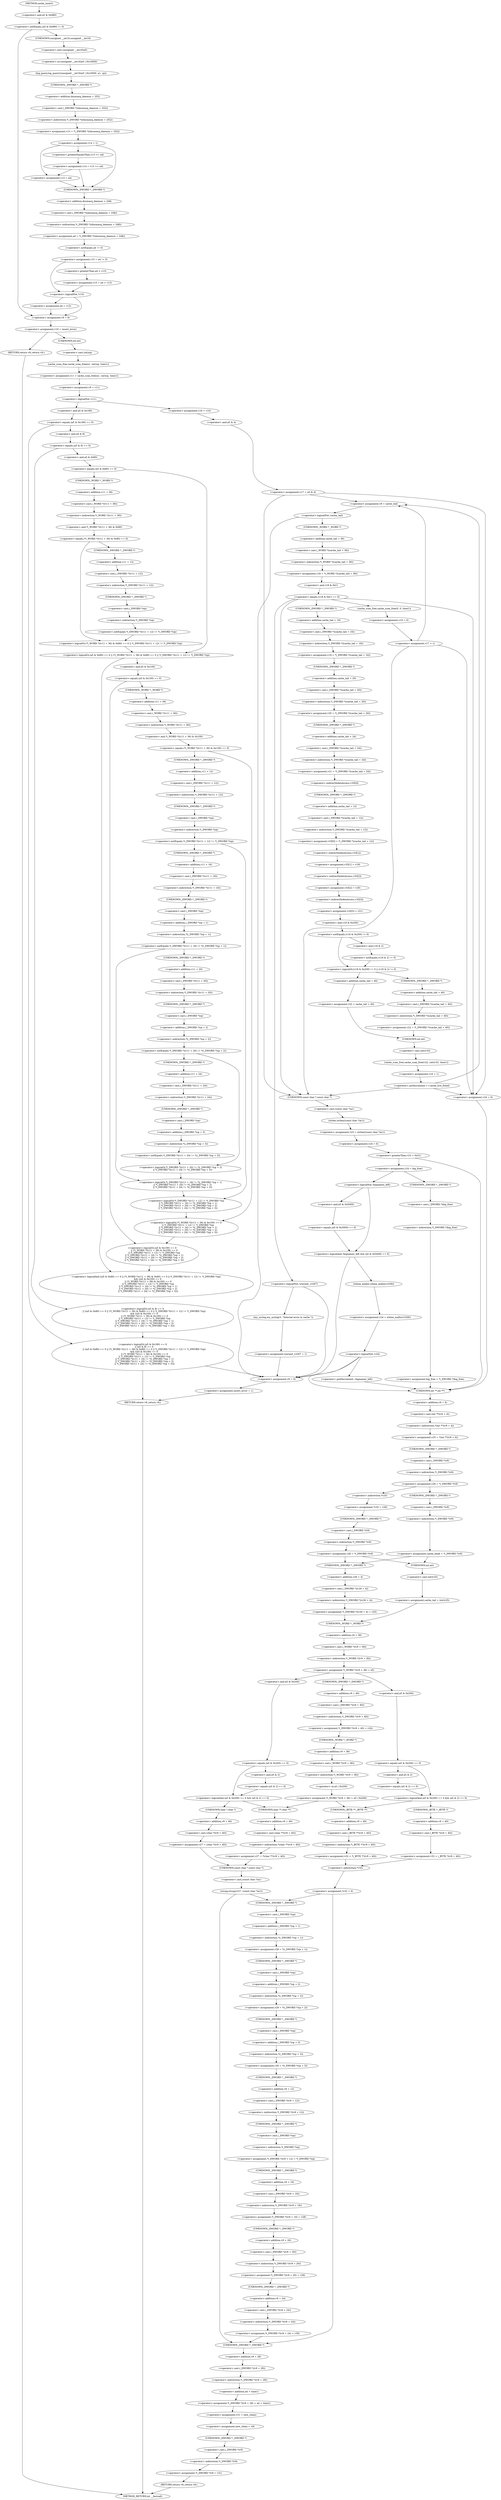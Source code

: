 digraph cache_insert {  
"1000157" [label = "(<operator>.notEquals,(a5 & 0x980) != 0)" ]
"1000158" [label = "(<operator>.and,a5 & 0x980)" ]
"1000163" [label = "(log_query,log_query((unsigned __int16)a5 | 0x10000, a1, cp))" ]
"1000164" [label = "(<operator>.or,(unsigned __int16)a5 | 0x10000)" ]
"1000165" [label = "(<operator>.cast,(unsigned __int16)a5)" ]
"1000166" [label = "(UNKNOWN,unsigned __int16,unsigned __int16)" ]
"1000171" [label = "(<operator>.assignment,v13 = *(_DWORD *)(dnsmasq_daemon + 252))" ]
"1000173" [label = "(<operator>.indirection,*(_DWORD *)(dnsmasq_daemon + 252))" ]
"1000174" [label = "(<operator>.cast,(_DWORD *)(dnsmasq_daemon + 252))" ]
"1000175" [label = "(UNKNOWN,_DWORD *,_DWORD *)" ]
"1000176" [label = "(<operator>.addition,dnsmasq_daemon + 252)" ]
"1000179" [label = "(<operator>.assignment,v14 = 1)" ]
"1000184" [label = "(<operator>.assignment,v14 = v13 >= a4)" ]
"1000186" [label = "(<operator>.greaterEqualsThan,v13 >= a4)" ]
"1000191" [label = "(<operator>.assignment,v13 = a4)" ]
"1000194" [label = "(<operator>.assignment,a4 = *(_DWORD *)(dnsmasq_daemon + 248))" ]
"1000196" [label = "(<operator>.indirection,*(_DWORD *)(dnsmasq_daemon + 248))" ]
"1000197" [label = "(<operator>.cast,(_DWORD *)(dnsmasq_daemon + 248))" ]
"1000198" [label = "(UNKNOWN,_DWORD *,_DWORD *)" ]
"1000199" [label = "(<operator>.addition,dnsmasq_daemon + 248)" ]
"1000202" [label = "(<operator>.assignment,v15 = a4 != 0)" ]
"1000204" [label = "(<operator>.notEquals,a4 != 0)" ]
"1000209" [label = "(<operator>.assignment,v15 = a4 > v13)" ]
"1000211" [label = "(<operator>.greaterThan,a4 > v13)" ]
"1000215" [label = "(<operator>.logicalNot,!v15)" ]
"1000217" [label = "(<operator>.assignment,a4 = v13)" ]
"1000220" [label = "(<operator>.assignment,v9 = 0)" ]
"1000223" [label = "(<operator>.assignment,v10 = insert_error)" ]
"1000228" [label = "(RETURN,return v9;,return v9;)" ]
"1000230" [label = "(<operator>.assignment,v11 = cache_scan_free(a1, (int)cp, time1))" ]
"1000232" [label = "(cache_scan_free,cache_scan_free(a1, (int)cp, time1))" ]
"1000234" [label = "(<operator>.cast,(int)cp)" ]
"1000235" [label = "(UNKNOWN,int,int)" ]
"1000238" [label = "(<operator>.assignment,v9 = v11)" ]
"1000242" [label = "(<operator>.logicalNot,!v11)" ]
"1000245" [label = "(<operator>.assignment,v16 = v10)" ]
"1000248" [label = "(<operator>.assignment,v17 = a5 & 4)" ]
"1000250" [label = "(<operator>.and,a5 & 4)" ]
"1000256" [label = "(<operator>.assignment,v9 = cache_tail)" ]
"1000260" [label = "(<operator>.logicalNot,!cache_tail)" ]
"1000263" [label = "(<operator>.assignment,v18 = *(_WORD *)(cache_tail + 36))" ]
"1000265" [label = "(<operator>.indirection,*(_WORD *)(cache_tail + 36))" ]
"1000266" [label = "(<operator>.cast,(_WORD *)(cache_tail + 36))" ]
"1000267" [label = "(UNKNOWN,_WORD *,_WORD *)" ]
"1000268" [label = "(<operator>.addition,cache_tail + 36)" ]
"1000272" [label = "(<operator>.equals,(v18 & 0xC) == 0)" ]
"1000273" [label = "(<operator>.and,v18 & 0xC)" ]
"1000282" [label = "(<operator>.logicalNot,!warned_12267)" ]
"1000285" [label = "(my_syslog,my_syslog(3, \"Internal error in cache.\"))" ]
"1000288" [label = "(<operator>.assignment,warned_12267 = 1)" ]
"1000295" [label = "(<operator>.assignment,v19 = *(_DWORD *)(cache_tail + 16))" ]
"1000297" [label = "(<operator>.indirection,*(_DWORD *)(cache_tail + 16))" ]
"1000298" [label = "(<operator>.cast,(_DWORD *)(cache_tail + 16))" ]
"1000299" [label = "(UNKNOWN,_DWORD *,_DWORD *)" ]
"1000300" [label = "(<operator>.addition,cache_tail + 16)" ]
"1000303" [label = "(<operator>.assignment,v20 = *(_DWORD *)(cache_tail + 20))" ]
"1000305" [label = "(<operator>.indirection,*(_DWORD *)(cache_tail + 20))" ]
"1000306" [label = "(<operator>.cast,(_DWORD *)(cache_tail + 20))" ]
"1000307" [label = "(UNKNOWN,_DWORD *,_DWORD *)" ]
"1000308" [label = "(<operator>.addition,cache_tail + 20)" ]
"1000311" [label = "(<operator>.assignment,v21 = *(_DWORD *)(cache_tail + 24))" ]
"1000313" [label = "(<operator>.indirection,*(_DWORD *)(cache_tail + 24))" ]
"1000314" [label = "(<operator>.cast,(_DWORD *)(cache_tail + 24))" ]
"1000315" [label = "(UNKNOWN,_DWORD *,_DWORD *)" ]
"1000316" [label = "(<operator>.addition,cache_tail + 24)" ]
"1000319" [label = "(<operator>.assignment,v33[0] = *(_DWORD *)(cache_tail + 12))" ]
"1000320" [label = "(<operator>.indirectIndexAccess,v33[0])" ]
"1000323" [label = "(<operator>.indirection,*(_DWORD *)(cache_tail + 12))" ]
"1000324" [label = "(<operator>.cast,(_DWORD *)(cache_tail + 12))" ]
"1000325" [label = "(UNKNOWN,_DWORD *,_DWORD *)" ]
"1000326" [label = "(<operator>.addition,cache_tail + 12)" ]
"1000329" [label = "(<operator>.assignment,v33[1] = v19)" ]
"1000330" [label = "(<operator>.indirectIndexAccess,v33[1])" ]
"1000334" [label = "(<operator>.assignment,v33[2] = v20)" ]
"1000335" [label = "(<operator>.indirectIndexAccess,v33[2])" ]
"1000339" [label = "(<operator>.assignment,v33[3] = v21)" ]
"1000340" [label = "(<operator>.indirectIndexAccess,v33[3])" ]
"1000345" [label = "(<operator>.logicalOr,(v18 & 0x200) != 0 || (v18 & 2) != 0)" ]
"1000346" [label = "(<operator>.notEquals,(v18 & 0x200) != 0)" ]
"1000347" [label = "(<operator>.and,v18 & 0x200)" ]
"1000351" [label = "(<operator>.notEquals,(v18 & 2) != 0)" ]
"1000352" [label = "(<operator>.and,v18 & 2)" ]
"1000356" [label = "(<operator>.assignment,v22 = *(_DWORD *)(cache_tail + 40))" ]
"1000358" [label = "(<operator>.indirection,*(_DWORD *)(cache_tail + 40))" ]
"1000359" [label = "(<operator>.cast,(_DWORD *)(cache_tail + 40))" ]
"1000360" [label = "(UNKNOWN,_DWORD *,_DWORD *)" ]
"1000361" [label = "(<operator>.addition,cache_tail + 40)" ]
"1000365" [label = "(<operator>.assignment,v22 = cache_tail + 40)" ]
"1000367" [label = "(<operator>.addition,cache_tail + 40)" ]
"1000370" [label = "(cache_scan_free,cache_scan_free(v22, (int)v33, time1))" ]
"1000372" [label = "(<operator>.cast,(int)v33)" ]
"1000373" [label = "(UNKNOWN,int,int)" ]
"1000376" [label = "(<operator>.assignment,v16 = 1)" ]
"1000379" [label = "(<operator>.preIncrement,++cache_live_freed)" ]
"1000383" [label = "(cache_scan_free,cache_scan_free(0, 0, time1))" ]
"1000387" [label = "(<operator>.assignment,v16 = 0)" ]
"1000390" [label = "(<operator>.assignment,v17 = 1)" ]
"1000396" [label = "(<operator>.assignment,v23 = strlen((const char *)a1))" ]
"1000398" [label = "(strlen,strlen((const char *)a1))" ]
"1000399" [label = "(<operator>.cast,(const char *)a1)" ]
"1000400" [label = "(UNKNOWN,const char *,const char *)" ]
"1000402" [label = "(<operator>.assignment,v24 = 0)" ]
"1000406" [label = "(<operator>.greaterThan,v23 > 0x31)" ]
"1000410" [label = "(<operator>.assignment,v24 = big_free)" ]
"1000416" [label = "(<operator>.assignment,big_free = *(_DWORD *)big_free)" ]
"1000418" [label = "(<operator>.indirection,*(_DWORD *)big_free)" ]
"1000419" [label = "(<operator>.cast,(_DWORD *)big_free)" ]
"1000420" [label = "(UNKNOWN,_DWORD *,_DWORD *)" ]
"1000425" [label = "(<operator>.logicalAnd,!bignames_left && (a5 & 0x5000) == 0)" ]
"1000426" [label = "(<operator>.logicalNot,!bignames_left)" ]
"1000428" [label = "(<operator>.equals,(a5 & 0x5000) == 0)" ]
"1000429" [label = "(<operator>.and,a5 & 0x5000)" ]
"1000434" [label = "(<operator>.assignment,v24 = whine_malloc(1028))" ]
"1000436" [label = "(whine_malloc,whine_malloc(1028))" ]
"1000439" [label = "(<operator>.logicalNot,!v24)" ]
"1000444" [label = "(<operator>.preDecrement,--bignames_left)" ]
"1000448" [label = "(<operator>.assignment,v24 = 0)" ]
"1000451" [label = "(<operator>.assignment,v25 = *(int **)(v9 + 4))" ]
"1000453" [label = "(<operator>.indirection,*(int **)(v9 + 4))" ]
"1000454" [label = "(<operator>.cast,(int **)(v9 + 4))" ]
"1000455" [label = "(UNKNOWN,int **,int **)" ]
"1000456" [label = "(<operator>.addition,v9 + 4)" ]
"1000459" [label = "(<operator>.assignment,v26 = *(_DWORD *)v9)" ]
"1000461" [label = "(<operator>.indirection,*(_DWORD *)v9)" ]
"1000462" [label = "(<operator>.cast,(_DWORD *)v9)" ]
"1000463" [label = "(UNKNOWN,_DWORD *,_DWORD *)" ]
"1000468" [label = "(<operator>.assignment,*v25 = v26)" ]
"1000469" [label = "(<operator>.indirection,*v25)" ]
"1000472" [label = "(<operator>.assignment,v26 = *(_DWORD *)v9)" ]
"1000474" [label = "(<operator>.indirection,*(_DWORD *)v9)" ]
"1000475" [label = "(<operator>.cast,(_DWORD *)v9)" ]
"1000476" [label = "(UNKNOWN,_DWORD *,_DWORD *)" ]
"1000480" [label = "(<operator>.assignment,cache_head = *(_DWORD *)v9)" ]
"1000482" [label = "(<operator>.indirection,*(_DWORD *)v9)" ]
"1000483" [label = "(<operator>.cast,(_DWORD *)v9)" ]
"1000484" [label = "(UNKNOWN,_DWORD *,_DWORD *)" ]
"1000488" [label = "(<operator>.assignment,*(_DWORD *)(v26 + 4) = v25)" ]
"1000489" [label = "(<operator>.indirection,*(_DWORD *)(v26 + 4))" ]
"1000490" [label = "(<operator>.cast,(_DWORD *)(v26 + 4))" ]
"1000491" [label = "(UNKNOWN,_DWORD *,_DWORD *)" ]
"1000492" [label = "(<operator>.addition,v26 + 4)" ]
"1000497" [label = "(<operator>.assignment,cache_tail = (int)v25)" ]
"1000499" [label = "(<operator>.cast,(int)v25)" ]
"1000500" [label = "(UNKNOWN,int,int)" ]
"1000502" [label = "(<operator>.assignment,*(_WORD *)(v9 + 36) = a5)" ]
"1000503" [label = "(<operator>.indirection,*(_WORD *)(v9 + 36))" ]
"1000504" [label = "(<operator>.cast,(_WORD *)(v9 + 36))" ]
"1000505" [label = "(UNKNOWN,_WORD *,_WORD *)" ]
"1000506" [label = "(<operator>.addition,v9 + 36)" ]
"1000513" [label = "(<operator>.assignment,*(_DWORD *)(v9 + 40) = v24)" ]
"1000514" [label = "(<operator>.indirection,*(_DWORD *)(v9 + 40))" ]
"1000515" [label = "(<operator>.cast,(_DWORD *)(v9 + 40))" ]
"1000516" [label = "(UNKNOWN,_DWORD *,_DWORD *)" ]
"1000517" [label = "(<operator>.addition,v9 + 40)" ]
"1000521" [label = "(<operator>.assignment,*(_WORD *)(v9 + 36) = a5 | 0x200)" ]
"1000522" [label = "(<operator>.indirection,*(_WORD *)(v9 + 36))" ]
"1000523" [label = "(<operator>.cast,(_WORD *)(v9 + 36))" ]
"1000524" [label = "(UNKNOWN,_WORD *,_WORD *)" ]
"1000525" [label = "(<operator>.addition,v9 + 36)" ]
"1000528" [label = "(<operator>.or,a5 | 0x200)" ]
"1000540" [label = "(<operator>.logicalAnd,(a5 & 0x200) == 0 && (a5 & 2) == 0)" ]
"1000541" [label = "(<operator>.equals,(a5 & 0x200) == 0)" ]
"1000542" [label = "(<operator>.and,a5 & 0x200)" ]
"1000546" [label = "(<operator>.equals,(a5 & 2) == 0)" ]
"1000547" [label = "(<operator>.and,a5 & 2)" ]
"1000552" [label = "(<operator>.assignment,v27 = (char *)(v9 + 40))" ]
"1000554" [label = "(<operator>.cast,(char *)(v9 + 40))" ]
"1000555" [label = "(UNKNOWN,char *,char *)" ]
"1000556" [label = "(<operator>.addition,v9 + 40)" ]
"1000561" [label = "(<operator>.assignment,v27 = *(char **)(v9 + 40))" ]
"1000563" [label = "(<operator>.indirection,*(char **)(v9 + 40))" ]
"1000564" [label = "(<operator>.cast,(char **)(v9 + 40))" ]
"1000565" [label = "(UNKNOWN,char **,char **)" ]
"1000566" [label = "(<operator>.addition,v9 + 40)" ]
"1000570" [label = "(strcpy,strcpy(v27, (const char *)a1))" ]
"1000572" [label = "(<operator>.cast,(const char *)a1)" ]
"1000573" [label = "(UNKNOWN,const char *,const char *)" ]
"1000579" [label = "(<operator>.assignment,v28 = *((_DWORD *)cp + 1))" ]
"1000581" [label = "(<operator>.indirection,*((_DWORD *)cp + 1))" ]
"1000582" [label = "(<operator>.addition,(_DWORD *)cp + 1)" ]
"1000583" [label = "(<operator>.cast,(_DWORD *)cp)" ]
"1000584" [label = "(UNKNOWN,_DWORD *,_DWORD *)" ]
"1000587" [label = "(<operator>.assignment,v29 = *((_DWORD *)cp + 2))" ]
"1000589" [label = "(<operator>.indirection,*((_DWORD *)cp + 2))" ]
"1000590" [label = "(<operator>.addition,(_DWORD *)cp + 2)" ]
"1000591" [label = "(<operator>.cast,(_DWORD *)cp)" ]
"1000592" [label = "(UNKNOWN,_DWORD *,_DWORD *)" ]
"1000595" [label = "(<operator>.assignment,v30 = *((_DWORD *)cp + 3))" ]
"1000597" [label = "(<operator>.indirection,*((_DWORD *)cp + 3))" ]
"1000598" [label = "(<operator>.addition,(_DWORD *)cp + 3)" ]
"1000599" [label = "(<operator>.cast,(_DWORD *)cp)" ]
"1000600" [label = "(UNKNOWN,_DWORD *,_DWORD *)" ]
"1000603" [label = "(<operator>.assignment,*(_DWORD *)(v9 + 12) = *(_DWORD *)cp)" ]
"1000604" [label = "(<operator>.indirection,*(_DWORD *)(v9 + 12))" ]
"1000605" [label = "(<operator>.cast,(_DWORD *)(v9 + 12))" ]
"1000606" [label = "(UNKNOWN,_DWORD *,_DWORD *)" ]
"1000607" [label = "(<operator>.addition,v9 + 12)" ]
"1000610" [label = "(<operator>.indirection,*(_DWORD *)cp)" ]
"1000611" [label = "(<operator>.cast,(_DWORD *)cp)" ]
"1000612" [label = "(UNKNOWN,_DWORD *,_DWORD *)" ]
"1000614" [label = "(<operator>.assignment,*(_DWORD *)(v9 + 16) = v28)" ]
"1000615" [label = "(<operator>.indirection,*(_DWORD *)(v9 + 16))" ]
"1000616" [label = "(<operator>.cast,(_DWORD *)(v9 + 16))" ]
"1000617" [label = "(UNKNOWN,_DWORD *,_DWORD *)" ]
"1000618" [label = "(<operator>.addition,v9 + 16)" ]
"1000622" [label = "(<operator>.assignment,*(_DWORD *)(v9 + 20) = v29)" ]
"1000623" [label = "(<operator>.indirection,*(_DWORD *)(v9 + 20))" ]
"1000624" [label = "(<operator>.cast,(_DWORD *)(v9 + 20))" ]
"1000625" [label = "(UNKNOWN,_DWORD *,_DWORD *)" ]
"1000626" [label = "(<operator>.addition,v9 + 20)" ]
"1000630" [label = "(<operator>.assignment,*(_DWORD *)(v9 + 24) = v30)" ]
"1000631" [label = "(<operator>.indirection,*(_DWORD *)(v9 + 24))" ]
"1000632" [label = "(<operator>.cast,(_DWORD *)(v9 + 24))" ]
"1000633" [label = "(UNKNOWN,_DWORD *,_DWORD *)" ]
"1000634" [label = "(<operator>.addition,v9 + 24)" ]
"1000638" [label = "(<operator>.assignment,*(_DWORD *)(v9 + 28) = a4 + time1)" ]
"1000639" [label = "(<operator>.indirection,*(_DWORD *)(v9 + 28))" ]
"1000640" [label = "(<operator>.cast,(_DWORD *)(v9 + 28))" ]
"1000641" [label = "(UNKNOWN,_DWORD *,_DWORD *)" ]
"1000642" [label = "(<operator>.addition,v9 + 28)" ]
"1000645" [label = "(<operator>.addition,a4 + time1)" ]
"1000648" [label = "(<operator>.assignment,v31 = new_chain)" ]
"1000651" [label = "(<operator>.assignment,new_chain = v9)" ]
"1000654" [label = "(<operator>.assignment,*(_DWORD *)v9 = v31)" ]
"1000655" [label = "(<operator>.indirection,*(_DWORD *)v9)" ]
"1000656" [label = "(<operator>.cast,(_DWORD *)v9)" ]
"1000657" [label = "(UNKNOWN,_DWORD *,_DWORD *)" ]
"1000660" [label = "(RETURN,return v9;,return v9;)" ]
"1000663" [label = "(<operator>.logicalAnd,(a5 & 0x200) == 0 && (a5 & 2) == 0)" ]
"1000664" [label = "(<operator>.equals,(a5 & 0x200) == 0)" ]
"1000665" [label = "(<operator>.and,a5 & 0x200)" ]
"1000669" [label = "(<operator>.equals,(a5 & 2) == 0)" ]
"1000670" [label = "(<operator>.and,a5 & 2)" ]
"1000675" [label = "(<operator>.assignment,v32 = (_BYTE *)(v9 + 40))" ]
"1000677" [label = "(<operator>.cast,(_BYTE *)(v9 + 40))" ]
"1000678" [label = "(UNKNOWN,_BYTE *,_BYTE *)" ]
"1000679" [label = "(<operator>.addition,v9 + 40)" ]
"1000683" [label = "(<operator>.assignment,*v32 = 0)" ]
"1000684" [label = "(<operator>.indirection,*v32)" ]
"1000688" [label = "(<operator>.assignment,v32 = *(_BYTE **)(v9 + 40))" ]
"1000690" [label = "(<operator>.indirection,*(_BYTE **)(v9 + 40))" ]
"1000691" [label = "(<operator>.cast,(_BYTE **)(v9 + 40))" ]
"1000692" [label = "(UNKNOWN,_BYTE **,_BYTE **)" ]
"1000693" [label = "(<operator>.addition,v9 + 40)" ]
"1000698" [label = "(<operator>.logicalOr,(a5 & 0x180) == 0\n    || (a5 & 8) == 0\n    || ((a5 & 0x80) == 0 || (*(_WORD *)(v11 + 36) & 0x80) == 0 || *(_DWORD *)(v11 + 12) != *(_DWORD *)cp)\n    && ((a5 & 0x100) == 0\n     || (*(_WORD *)(v11 + 36) & 0x100) == 0\n     || *(_DWORD *)(v11 + 12) != *(_DWORD *)cp\n     || *(_DWORD *)(v11 + 16) != *((_DWORD *)cp + 1)\n     || *(_DWORD *)(v11 + 20) != *((_DWORD *)cp + 2)\n     || *(_DWORD *)(v11 + 24) != *((_DWORD *)cp + 3)))" ]
"1000699" [label = "(<operator>.equals,(a5 & 0x180) == 0)" ]
"1000700" [label = "(<operator>.and,a5 & 0x180)" ]
"1000704" [label = "(<operator>.logicalOr,(a5 & 8) == 0\n    || ((a5 & 0x80) == 0 || (*(_WORD *)(v11 + 36) & 0x80) == 0 || *(_DWORD *)(v11 + 12) != *(_DWORD *)cp)\n    && ((a5 & 0x100) == 0\n     || (*(_WORD *)(v11 + 36) & 0x100) == 0\n     || *(_DWORD *)(v11 + 12) != *(_DWORD *)cp\n     || *(_DWORD *)(v11 + 16) != *((_DWORD *)cp + 1)\n     || *(_DWORD *)(v11 + 20) != *((_DWORD *)cp + 2)\n     || *(_DWORD *)(v11 + 24) != *((_DWORD *)cp + 3)))" ]
"1000705" [label = "(<operator>.equals,(a5 & 8) == 0)" ]
"1000706" [label = "(<operator>.and,a5 & 8)" ]
"1000710" [label = "(<operator>.logicalAnd,((a5 & 0x80) == 0 || (*(_WORD *)(v11 + 36) & 0x80) == 0 || *(_DWORD *)(v11 + 12) != *(_DWORD *)cp)\n    && ((a5 & 0x100) == 0\n     || (*(_WORD *)(v11 + 36) & 0x100) == 0\n     || *(_DWORD *)(v11 + 12) != *(_DWORD *)cp\n     || *(_DWORD *)(v11 + 16) != *((_DWORD *)cp + 1)\n     || *(_DWORD *)(v11 + 20) != *((_DWORD *)cp + 2)\n     || *(_DWORD *)(v11 + 24) != *((_DWORD *)cp + 3)))" ]
"1000711" [label = "(<operator>.logicalOr,(a5 & 0x80) == 0 || (*(_WORD *)(v11 + 36) & 0x80) == 0 || *(_DWORD *)(v11 + 12) != *(_DWORD *)cp)" ]
"1000712" [label = "(<operator>.equals,(a5 & 0x80) == 0)" ]
"1000713" [label = "(<operator>.and,a5 & 0x80)" ]
"1000717" [label = "(<operator>.logicalOr,(*(_WORD *)(v11 + 36) & 0x80) == 0 || *(_DWORD *)(v11 + 12) != *(_DWORD *)cp)" ]
"1000718" [label = "(<operator>.equals,(*(_WORD *)(v11 + 36) & 0x80) == 0)" ]
"1000719" [label = "(<operator>.and,*(_WORD *)(v11 + 36) & 0x80)" ]
"1000720" [label = "(<operator>.indirection,*(_WORD *)(v11 + 36))" ]
"1000721" [label = "(<operator>.cast,(_WORD *)(v11 + 36))" ]
"1000722" [label = "(UNKNOWN,_WORD *,_WORD *)" ]
"1000723" [label = "(<operator>.addition,v11 + 36)" ]
"1000728" [label = "(<operator>.notEquals,*(_DWORD *)(v11 + 12) != *(_DWORD *)cp)" ]
"1000729" [label = "(<operator>.indirection,*(_DWORD *)(v11 + 12))" ]
"1000730" [label = "(<operator>.cast,(_DWORD *)(v11 + 12))" ]
"1000731" [label = "(UNKNOWN,_DWORD *,_DWORD *)" ]
"1000732" [label = "(<operator>.addition,v11 + 12)" ]
"1000735" [label = "(<operator>.indirection,*(_DWORD *)cp)" ]
"1000736" [label = "(<operator>.cast,(_DWORD *)cp)" ]
"1000737" [label = "(UNKNOWN,_DWORD *,_DWORD *)" ]
"1000739" [label = "(<operator>.logicalOr,(a5 & 0x100) == 0\n     || (*(_WORD *)(v11 + 36) & 0x100) == 0\n     || *(_DWORD *)(v11 + 12) != *(_DWORD *)cp\n     || *(_DWORD *)(v11 + 16) != *((_DWORD *)cp + 1)\n     || *(_DWORD *)(v11 + 20) != *((_DWORD *)cp + 2)\n     || *(_DWORD *)(v11 + 24) != *((_DWORD *)cp + 3))" ]
"1000740" [label = "(<operator>.equals,(a5 & 0x100) == 0)" ]
"1000741" [label = "(<operator>.and,a5 & 0x100)" ]
"1000745" [label = "(<operator>.logicalOr,(*(_WORD *)(v11 + 36) & 0x100) == 0\n     || *(_DWORD *)(v11 + 12) != *(_DWORD *)cp\n     || *(_DWORD *)(v11 + 16) != *((_DWORD *)cp + 1)\n     || *(_DWORD *)(v11 + 20) != *((_DWORD *)cp + 2)\n     || *(_DWORD *)(v11 + 24) != *((_DWORD *)cp + 3))" ]
"1000746" [label = "(<operator>.equals,(*(_WORD *)(v11 + 36) & 0x100) == 0)" ]
"1000747" [label = "(<operator>.and,*(_WORD *)(v11 + 36) & 0x100)" ]
"1000748" [label = "(<operator>.indirection,*(_WORD *)(v11 + 36))" ]
"1000749" [label = "(<operator>.cast,(_WORD *)(v11 + 36))" ]
"1000750" [label = "(UNKNOWN,_WORD *,_WORD *)" ]
"1000751" [label = "(<operator>.addition,v11 + 36)" ]
"1000756" [label = "(<operator>.logicalOr,*(_DWORD *)(v11 + 12) != *(_DWORD *)cp\n     || *(_DWORD *)(v11 + 16) != *((_DWORD *)cp + 1)\n     || *(_DWORD *)(v11 + 20) != *((_DWORD *)cp + 2)\n     || *(_DWORD *)(v11 + 24) != *((_DWORD *)cp + 3))" ]
"1000757" [label = "(<operator>.notEquals,*(_DWORD *)(v11 + 12) != *(_DWORD *)cp)" ]
"1000758" [label = "(<operator>.indirection,*(_DWORD *)(v11 + 12))" ]
"1000759" [label = "(<operator>.cast,(_DWORD *)(v11 + 12))" ]
"1000760" [label = "(UNKNOWN,_DWORD *,_DWORD *)" ]
"1000761" [label = "(<operator>.addition,v11 + 12)" ]
"1000764" [label = "(<operator>.indirection,*(_DWORD *)cp)" ]
"1000765" [label = "(<operator>.cast,(_DWORD *)cp)" ]
"1000766" [label = "(UNKNOWN,_DWORD *,_DWORD *)" ]
"1000768" [label = "(<operator>.logicalOr,*(_DWORD *)(v11 + 16) != *((_DWORD *)cp + 1)\n     || *(_DWORD *)(v11 + 20) != *((_DWORD *)cp + 2)\n     || *(_DWORD *)(v11 + 24) != *((_DWORD *)cp + 3))" ]
"1000769" [label = "(<operator>.notEquals,*(_DWORD *)(v11 + 16) != *((_DWORD *)cp + 1))" ]
"1000770" [label = "(<operator>.indirection,*(_DWORD *)(v11 + 16))" ]
"1000771" [label = "(<operator>.cast,(_DWORD *)(v11 + 16))" ]
"1000772" [label = "(UNKNOWN,_DWORD *,_DWORD *)" ]
"1000773" [label = "(<operator>.addition,v11 + 16)" ]
"1000776" [label = "(<operator>.indirection,*((_DWORD *)cp + 1))" ]
"1000777" [label = "(<operator>.addition,(_DWORD *)cp + 1)" ]
"1000778" [label = "(<operator>.cast,(_DWORD *)cp)" ]
"1000779" [label = "(UNKNOWN,_DWORD *,_DWORD *)" ]
"1000782" [label = "(<operator>.logicalOr,*(_DWORD *)(v11 + 20) != *((_DWORD *)cp + 2)\n     || *(_DWORD *)(v11 + 24) != *((_DWORD *)cp + 3))" ]
"1000783" [label = "(<operator>.notEquals,*(_DWORD *)(v11 + 20) != *((_DWORD *)cp + 2))" ]
"1000784" [label = "(<operator>.indirection,*(_DWORD *)(v11 + 20))" ]
"1000785" [label = "(<operator>.cast,(_DWORD *)(v11 + 20))" ]
"1000786" [label = "(UNKNOWN,_DWORD *,_DWORD *)" ]
"1000787" [label = "(<operator>.addition,v11 + 20)" ]
"1000790" [label = "(<operator>.indirection,*((_DWORD *)cp + 2))" ]
"1000791" [label = "(<operator>.addition,(_DWORD *)cp + 2)" ]
"1000792" [label = "(<operator>.cast,(_DWORD *)cp)" ]
"1000793" [label = "(UNKNOWN,_DWORD *,_DWORD *)" ]
"1000796" [label = "(<operator>.notEquals,*(_DWORD *)(v11 + 24) != *((_DWORD *)cp + 3))" ]
"1000797" [label = "(<operator>.indirection,*(_DWORD *)(v11 + 24))" ]
"1000798" [label = "(<operator>.cast,(_DWORD *)(v11 + 24))" ]
"1000799" [label = "(UNKNOWN,_DWORD *,_DWORD *)" ]
"1000800" [label = "(<operator>.addition,v11 + 24)" ]
"1000803" [label = "(<operator>.indirection,*((_DWORD *)cp + 3))" ]
"1000804" [label = "(<operator>.addition,(_DWORD *)cp + 3)" ]
"1000805" [label = "(<operator>.cast,(_DWORD *)cp)" ]
"1000806" [label = "(UNKNOWN,_DWORD *,_DWORD *)" ]
"1000811" [label = "(<operator>.assignment,v9 = 0)" ]
"1000814" [label = "(<operator>.assignment,insert_error = 1)" ]
"1000817" [label = "(RETURN,return v9;,return v9;)" ]
"1000125" [label = "(METHOD,cache_insert)" ]
"1000819" [label = "(METHOD_RETURN,int __fastcall)" ]
  "1000157" -> "1000166" 
  "1000157" -> "1000220" 
  "1000158" -> "1000157" 
  "1000163" -> "1000175" 
  "1000164" -> "1000163" 
  "1000165" -> "1000164" 
  "1000166" -> "1000165" 
  "1000171" -> "1000179" 
  "1000173" -> "1000171" 
  "1000174" -> "1000173" 
  "1000175" -> "1000176" 
  "1000176" -> "1000174" 
  "1000179" -> "1000186" 
  "1000179" -> "1000191" 
  "1000179" -> "1000198" 
  "1000184" -> "1000191" 
  "1000184" -> "1000198" 
  "1000186" -> "1000184" 
  "1000191" -> "1000198" 
  "1000194" -> "1000204" 
  "1000196" -> "1000194" 
  "1000197" -> "1000196" 
  "1000198" -> "1000199" 
  "1000199" -> "1000197" 
  "1000202" -> "1000211" 
  "1000202" -> "1000215" 
  "1000204" -> "1000202" 
  "1000209" -> "1000215" 
  "1000211" -> "1000209" 
  "1000215" -> "1000217" 
  "1000215" -> "1000220" 
  "1000217" -> "1000220" 
  "1000220" -> "1000223" 
  "1000223" -> "1000228" 
  "1000223" -> "1000235" 
  "1000228" -> "1000819" 
  "1000230" -> "1000238" 
  "1000232" -> "1000230" 
  "1000234" -> "1000232" 
  "1000235" -> "1000234" 
  "1000238" -> "1000242" 
  "1000242" -> "1000245" 
  "1000242" -> "1000700" 
  "1000245" -> "1000250" 
  "1000248" -> "1000256" 
  "1000248" -> "1000400" 
  "1000248" -> "1000448" 
  "1000250" -> "1000248" 
  "1000256" -> "1000260" 
  "1000260" -> "1000811" 
  "1000260" -> "1000267" 
  "1000263" -> "1000273" 
  "1000265" -> "1000263" 
  "1000266" -> "1000265" 
  "1000267" -> "1000268" 
  "1000268" -> "1000266" 
  "1000272" -> "1000400" 
  "1000272" -> "1000448" 
  "1000272" -> "1000282" 
  "1000272" -> "1000299" 
  "1000272" -> "1000383" 
  "1000273" -> "1000272" 
  "1000282" -> "1000285" 
  "1000282" -> "1000811" 
  "1000285" -> "1000288" 
  "1000288" -> "1000811" 
  "1000295" -> "1000307" 
  "1000297" -> "1000295" 
  "1000298" -> "1000297" 
  "1000299" -> "1000300" 
  "1000300" -> "1000298" 
  "1000303" -> "1000315" 
  "1000305" -> "1000303" 
  "1000306" -> "1000305" 
  "1000307" -> "1000308" 
  "1000308" -> "1000306" 
  "1000311" -> "1000320" 
  "1000313" -> "1000311" 
  "1000314" -> "1000313" 
  "1000315" -> "1000316" 
  "1000316" -> "1000314" 
  "1000319" -> "1000330" 
  "1000320" -> "1000325" 
  "1000323" -> "1000319" 
  "1000324" -> "1000323" 
  "1000325" -> "1000326" 
  "1000326" -> "1000324" 
  "1000329" -> "1000335" 
  "1000330" -> "1000329" 
  "1000334" -> "1000340" 
  "1000335" -> "1000334" 
  "1000339" -> "1000347" 
  "1000340" -> "1000339" 
  "1000345" -> "1000360" 
  "1000345" -> "1000367" 
  "1000346" -> "1000345" 
  "1000346" -> "1000352" 
  "1000347" -> "1000346" 
  "1000351" -> "1000345" 
  "1000352" -> "1000351" 
  "1000356" -> "1000373" 
  "1000358" -> "1000356" 
  "1000359" -> "1000358" 
  "1000360" -> "1000361" 
  "1000361" -> "1000359" 
  "1000365" -> "1000373" 
  "1000367" -> "1000365" 
  "1000370" -> "1000376" 
  "1000372" -> "1000370" 
  "1000373" -> "1000372" 
  "1000376" -> "1000379" 
  "1000379" -> "1000256" 
  "1000379" -> "1000400" 
  "1000379" -> "1000448" 
  "1000383" -> "1000387" 
  "1000387" -> "1000390" 
  "1000390" -> "1000256" 
  "1000390" -> "1000400" 
  "1000390" -> "1000448" 
  "1000396" -> "1000402" 
  "1000398" -> "1000396" 
  "1000399" -> "1000398" 
  "1000400" -> "1000399" 
  "1000402" -> "1000406" 
  "1000406" -> "1000410" 
  "1000406" -> "1000455" 
  "1000410" -> "1000420" 
  "1000410" -> "1000426" 
  "1000416" -> "1000455" 
  "1000418" -> "1000416" 
  "1000419" -> "1000418" 
  "1000420" -> "1000419" 
  "1000425" -> "1000811" 
  "1000425" -> "1000436" 
  "1000426" -> "1000425" 
  "1000426" -> "1000429" 
  "1000428" -> "1000425" 
  "1000429" -> "1000428" 
  "1000434" -> "1000439" 
  "1000436" -> "1000434" 
  "1000439" -> "1000811" 
  "1000439" -> "1000444" 
  "1000439" -> "1000455" 
  "1000444" -> "1000455" 
  "1000448" -> "1000455" 
  "1000451" -> "1000463" 
  "1000453" -> "1000451" 
  "1000454" -> "1000453" 
  "1000455" -> "1000456" 
  "1000456" -> "1000454" 
  "1000459" -> "1000469" 
  "1000459" -> "1000484" 
  "1000461" -> "1000459" 
  "1000462" -> "1000461" 
  "1000463" -> "1000462" 
  "1000468" -> "1000476" 
  "1000469" -> "1000468" 
  "1000472" -> "1000491" 
  "1000472" -> "1000500" 
  "1000474" -> "1000472" 
  "1000475" -> "1000474" 
  "1000476" -> "1000475" 
  "1000480" -> "1000491" 
  "1000480" -> "1000500" 
  "1000482" -> "1000480" 
  "1000483" -> "1000482" 
  "1000484" -> "1000483" 
  "1000488" -> "1000505" 
  "1000489" -> "1000488" 
  "1000490" -> "1000489" 
  "1000491" -> "1000492" 
  "1000492" -> "1000490" 
  "1000497" -> "1000505" 
  "1000499" -> "1000497" 
  "1000500" -> "1000499" 
  "1000502" -> "1000516" 
  "1000502" -> "1000542" 
  "1000502" -> "1000665" 
  "1000503" -> "1000502" 
  "1000504" -> "1000503" 
  "1000505" -> "1000506" 
  "1000506" -> "1000504" 
  "1000513" -> "1000524" 
  "1000514" -> "1000513" 
  "1000515" -> "1000514" 
  "1000516" -> "1000517" 
  "1000517" -> "1000515" 
  "1000521" -> "1000565" 
  "1000521" -> "1000692" 
  "1000522" -> "1000528" 
  "1000523" -> "1000522" 
  "1000524" -> "1000525" 
  "1000525" -> "1000523" 
  "1000528" -> "1000521" 
  "1000540" -> "1000555" 
  "1000540" -> "1000565" 
  "1000541" -> "1000540" 
  "1000541" -> "1000547" 
  "1000542" -> "1000541" 
  "1000546" -> "1000540" 
  "1000547" -> "1000546" 
  "1000552" -> "1000573" 
  "1000554" -> "1000552" 
  "1000555" -> "1000556" 
  "1000556" -> "1000554" 
  "1000561" -> "1000573" 
  "1000563" -> "1000561" 
  "1000564" -> "1000563" 
  "1000565" -> "1000566" 
  "1000566" -> "1000564" 
  "1000570" -> "1000641" 
  "1000570" -> "1000584" 
  "1000572" -> "1000570" 
  "1000573" -> "1000572" 
  "1000579" -> "1000592" 
  "1000581" -> "1000579" 
  "1000582" -> "1000581" 
  "1000583" -> "1000582" 
  "1000584" -> "1000583" 
  "1000587" -> "1000600" 
  "1000589" -> "1000587" 
  "1000590" -> "1000589" 
  "1000591" -> "1000590" 
  "1000592" -> "1000591" 
  "1000595" -> "1000606" 
  "1000597" -> "1000595" 
  "1000598" -> "1000597" 
  "1000599" -> "1000598" 
  "1000600" -> "1000599" 
  "1000603" -> "1000617" 
  "1000604" -> "1000612" 
  "1000605" -> "1000604" 
  "1000606" -> "1000607" 
  "1000607" -> "1000605" 
  "1000610" -> "1000603" 
  "1000611" -> "1000610" 
  "1000612" -> "1000611" 
  "1000614" -> "1000625" 
  "1000615" -> "1000614" 
  "1000616" -> "1000615" 
  "1000617" -> "1000618" 
  "1000618" -> "1000616" 
  "1000622" -> "1000633" 
  "1000623" -> "1000622" 
  "1000624" -> "1000623" 
  "1000625" -> "1000626" 
  "1000626" -> "1000624" 
  "1000630" -> "1000641" 
  "1000631" -> "1000630" 
  "1000632" -> "1000631" 
  "1000633" -> "1000634" 
  "1000634" -> "1000632" 
  "1000638" -> "1000648" 
  "1000639" -> "1000645" 
  "1000640" -> "1000639" 
  "1000641" -> "1000642" 
  "1000642" -> "1000640" 
  "1000645" -> "1000638" 
  "1000648" -> "1000651" 
  "1000651" -> "1000657" 
  "1000654" -> "1000660" 
  "1000655" -> "1000654" 
  "1000656" -> "1000655" 
  "1000657" -> "1000656" 
  "1000660" -> "1000819" 
  "1000663" -> "1000678" 
  "1000663" -> "1000692" 
  "1000664" -> "1000663" 
  "1000664" -> "1000670" 
  "1000665" -> "1000664" 
  "1000669" -> "1000663" 
  "1000670" -> "1000669" 
  "1000675" -> "1000684" 
  "1000677" -> "1000675" 
  "1000678" -> "1000679" 
  "1000679" -> "1000677" 
  "1000683" -> "1000641" 
  "1000683" -> "1000584" 
  "1000684" -> "1000683" 
  "1000688" -> "1000684" 
  "1000690" -> "1000688" 
  "1000691" -> "1000690" 
  "1000692" -> "1000693" 
  "1000693" -> "1000691" 
  "1000698" -> "1000811" 
  "1000698" -> "1000817" 
  "1000699" -> "1000698" 
  "1000699" -> "1000706" 
  "1000700" -> "1000699" 
  "1000704" -> "1000698" 
  "1000705" -> "1000704" 
  "1000705" -> "1000713" 
  "1000706" -> "1000705" 
  "1000710" -> "1000704" 
  "1000711" -> "1000710" 
  "1000711" -> "1000741" 
  "1000712" -> "1000722" 
  "1000712" -> "1000711" 
  "1000713" -> "1000712" 
  "1000717" -> "1000711" 
  "1000718" -> "1000731" 
  "1000718" -> "1000717" 
  "1000719" -> "1000718" 
  "1000720" -> "1000719" 
  "1000721" -> "1000720" 
  "1000722" -> "1000723" 
  "1000723" -> "1000721" 
  "1000728" -> "1000717" 
  "1000729" -> "1000737" 
  "1000730" -> "1000729" 
  "1000731" -> "1000732" 
  "1000732" -> "1000730" 
  "1000735" -> "1000728" 
  "1000736" -> "1000735" 
  "1000737" -> "1000736" 
  "1000739" -> "1000710" 
  "1000740" -> "1000750" 
  "1000740" -> "1000739" 
  "1000741" -> "1000740" 
  "1000745" -> "1000739" 
  "1000746" -> "1000760" 
  "1000746" -> "1000745" 
  "1000747" -> "1000746" 
  "1000748" -> "1000747" 
  "1000749" -> "1000748" 
  "1000750" -> "1000751" 
  "1000751" -> "1000749" 
  "1000756" -> "1000745" 
  "1000757" -> "1000772" 
  "1000757" -> "1000756" 
  "1000758" -> "1000766" 
  "1000759" -> "1000758" 
  "1000760" -> "1000761" 
  "1000761" -> "1000759" 
  "1000764" -> "1000757" 
  "1000765" -> "1000764" 
  "1000766" -> "1000765" 
  "1000768" -> "1000756" 
  "1000769" -> "1000786" 
  "1000769" -> "1000768" 
  "1000770" -> "1000779" 
  "1000771" -> "1000770" 
  "1000772" -> "1000773" 
  "1000773" -> "1000771" 
  "1000776" -> "1000769" 
  "1000777" -> "1000776" 
  "1000778" -> "1000777" 
  "1000779" -> "1000778" 
  "1000782" -> "1000768" 
  "1000783" -> "1000799" 
  "1000783" -> "1000782" 
  "1000784" -> "1000793" 
  "1000785" -> "1000784" 
  "1000786" -> "1000787" 
  "1000787" -> "1000785" 
  "1000790" -> "1000783" 
  "1000791" -> "1000790" 
  "1000792" -> "1000791" 
  "1000793" -> "1000792" 
  "1000796" -> "1000782" 
  "1000797" -> "1000806" 
  "1000798" -> "1000797" 
  "1000799" -> "1000800" 
  "1000800" -> "1000798" 
  "1000803" -> "1000796" 
  "1000804" -> "1000803" 
  "1000805" -> "1000804" 
  "1000806" -> "1000805" 
  "1000811" -> "1000814" 
  "1000814" -> "1000817" 
  "1000817" -> "1000819" 
  "1000125" -> "1000158" 
}
